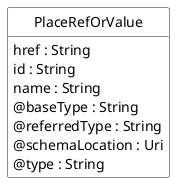 @startuml
hide circle
hide methods
hide stereotype
show <<Enumeration>> stereotype
skinparam class {
   BackgroundColor<<Enumeration>> #E6F5F7
   BackgroundColor<<Ref>> #FFFFE0
   BackgroundColor<<Pivot>> #FFFFFFF
   BackgroundColor<<SimpleType>> #E2F0DA
   BackgroundColor #FCF2E3
}

class PlaceRefOrValue <<Pivot>> {
    href : String
    id : String
    name : String
    @baseType : String
    @referredType : String
    @schemaLocation : Uri
    @type : String
}


@enduml
